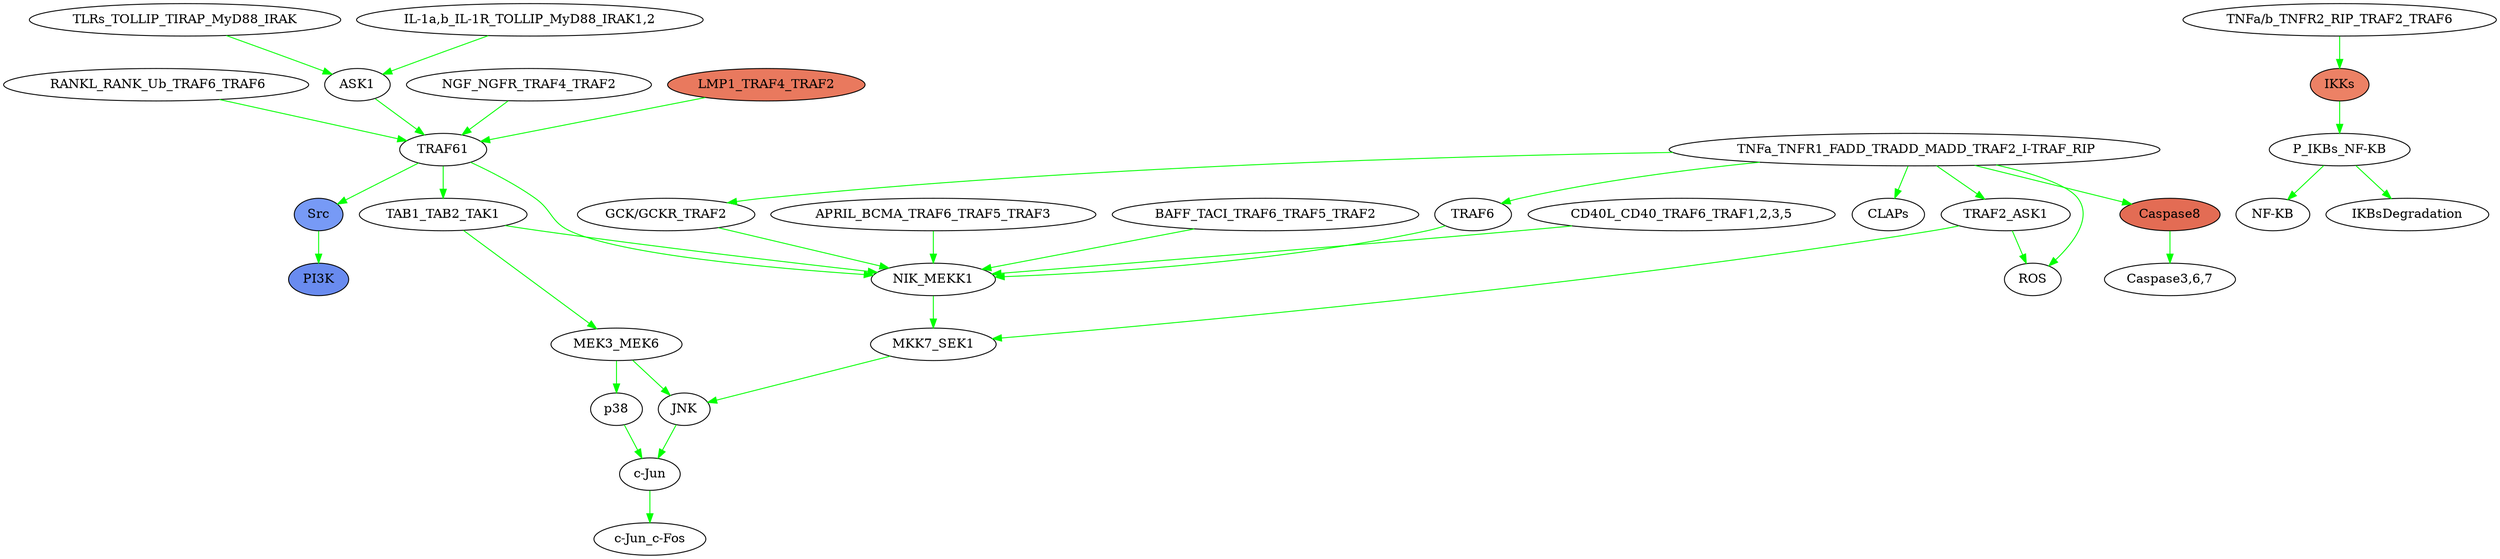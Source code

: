strict digraph  {
	"CD40L_CD40_TRAF6_TRAF1,2,3,5"	 [color=black,
		fillcolor="#ffffff",
		style=filled];
	NIK_MEKK1	 [color=black,
		fillcolor="#ffffff",
		style=filled];
	"CD40L_CD40_TRAF6_TRAF1,2,3,5" -> NIK_MEKK1	 [color=green];
	IKKs	 [color=black,
		fillcolor="#EC8165",
		style=filled];
	"P_IKBs_NF-KB"	 [color=black,
		fillcolor="#ffffff",
		style=filled];
	IKKs -> "P_IKBs_NF-KB"	 [color=green];
	" RANKL_RANK_Ub_TRAF6_TRAF6"	 [color=black,
		fillcolor="#ffffff",
		style=filled];
	" RANKL_RANK_Ub_TRAF6_TRAF6" -> TRAF61	 [color=green];
	MEK3_MEK6	 [color=black,
		fillcolor="#ffffff",
		style=filled];
	p38	 [color=black,
		fillcolor="#ffffff",
		style=filled];
	MEK3_MEK6 -> p38	 [color=green];
	JNK	 [color=black,
		fillcolor="#ffffff",
		style=filled];
	MEK3_MEK6 -> JNK	 [color=green];
	"NF-KB"	 [color=black,
		fillcolor="#ffffff",
		style=filled];
	"P_IKBs_NF-KB" -> "NF-KB"	 [color=green];
	IKBsDegradation	 [color=black,
		fillcolor="#ffffff",
		style=filled];
	"P_IKBs_NF-KB" -> IKBsDegradation	 [color=green];
	TLRs_TOLLIP_TIRAP_MyD88_IRAK	 [color=black,
		fillcolor="#ffffff",
		style=filled];
	ASK1	 [color=black,
		fillcolor="#ffffff",
		style=filled];
	TLRs_TOLLIP_TIRAP_MyD88_IRAK -> ASK1	 [color=green];
	TRAF2_ASK1	 [color=black,
		fillcolor="#ffffff",
		style=filled];
	MKK7_SEK1	 [color=black,
		fillcolor="#ffffff",
		style=filled];
	TRAF2_ASK1 -> MKK7_SEK1	 [color=green];
	ROS	 [color=black,
		fillcolor="#ffffff",
		style=filled];
	TRAF2_ASK1 -> ROS	 [color=green];
	"c-Jun"	 [color=black,
		fillcolor="#ffffff",
		style=filled];
	"c-Jun_c-Fos"	 [color=black,
		fillcolor="#ffffff",
		style=filled];
	"c-Jun" -> "c-Jun_c-Fos"	 [color=green];
	TAB1_TAB2_TAK1	 [color=black,
		fillcolor="#ffffff",
		style=filled];
	TAB1_TAB2_TAK1 -> MEK3_MEK6	 [color=green];
	TAB1_TAB2_TAK1 -> NIK_MEKK1	 [color=green];
	"IL-1a,b_IL-1R_TOLLIP_MyD88_IRAK1,2"	 [color=black,
		fillcolor="#ffffff",
		style=filled];
	"IL-1a,b_IL-1R_TOLLIP_MyD88_IRAK1,2" -> ASK1	 [color=green];
	APRIL_BCMA_TRAF6_TRAF5_TRAF3	 [color=black,
		fillcolor="#ffffff",
		style=filled];
	APRIL_BCMA_TRAF6_TRAF5_TRAF3 -> NIK_MEKK1	 [color=green];
	TRAF61 -> NIK_MEKK1	 [color=green];
	TRAF61 -> TAB1_TAB2_TAK1	 [color=green];
	Src	 [color=black,
		fillcolor="#779AF6",
		style=filled];
	TRAF61 -> Src	 [color=green];
	NGF_NGFR_TRAF4_TRAF2	 [color=black,
		fillcolor="#ffffff",
		style=filled];
	NGF_NGFR_TRAF4_TRAF2 -> TRAF61	 [color=green];
	"Caspase3,6,7"	 [color=black,
		fillcolor="#ffffff",
		style=filled];
	PI3K	 [color=black,
		fillcolor="#698BEF",
		style=filled];
	Src -> PI3K	 [color=green];
	ASK1 -> TRAF61	 [color=green];
	BAFF_TACI_TRAF6_TRAF5_TRAF2	 [color=black,
		fillcolor="#ffffff",
		style=filled];
	BAFF_TACI_TRAF6_TRAF5_TRAF2 -> NIK_MEKK1	 [color=green];
	TRAF6	 [color=black,
		fillcolor="#ffffff",
		style=filled];
	TRAF6 -> NIK_MEKK1	 [color=green];
	Caspase8	 [color=black,
		fillcolor="#E36C54",
		style=filled];
	Caspase8 -> "Caspase3,6,7"	 [color=green];
	"TNFa/b_TNFR2_RIP_TRAF2_TRAF6"	 [color=black,
		fillcolor="#ffffff",
		style=filled];
	"TNFa/b_TNFR2_RIP_TRAF2_TRAF6" -> IKKs	 [color=green];
	" TNFa_TNFR1_FADD_TRADD_MADD_TRAF2_I-TRAF_RIP"	 [color=black,
		fillcolor="#ffffff",
		style=filled];
	" TNFa_TNFR1_FADD_TRADD_MADD_TRAF2_I-TRAF_RIP" -> TRAF6	 [color=green];
	" TNFa_TNFR1_FADD_TRADD_MADD_TRAF2_I-TRAF_RIP" -> Caspase8	 [color=green];
	CLAPs	 [color=black,
		fillcolor="#ffffff",
		style=filled];
	" TNFa_TNFR1_FADD_TRADD_MADD_TRAF2_I-TRAF_RIP" -> CLAPs	 [color=green];
	"GCK/GCKR_TRAF2"	 [color=black,
		fillcolor="#ffffff",
		style=filled];
	" TNFa_TNFR1_FADD_TRADD_MADD_TRAF2_I-TRAF_RIP" -> "GCK/GCKR_TRAF2"	 [color=green];
	" TNFa_TNFR1_FADD_TRADD_MADD_TRAF2_I-TRAF_RIP" -> TRAF2_ASK1	 [color=green];
	" TNFa_TNFR1_FADD_TRADD_MADD_TRAF2_I-TRAF_RIP" -> ROS	 [color=green];
	p38 -> "c-Jun"	 [color=green];
	MKK7_SEK1 -> JNK	 [color=green];
	JNK -> "c-Jun"	 [color=green];
	"GCK/GCKR_TRAF2" -> NIK_MEKK1	 [color=green];
	NIK_MEKK1 -> MKK7_SEK1	 [color=green];
	LMP1_TRAF4_TRAF2	 [color=black,
		fillcolor="#E9795E",
		style=filled];
	LMP1_TRAF4_TRAF2 -> TRAF61	 [color=green];
}
